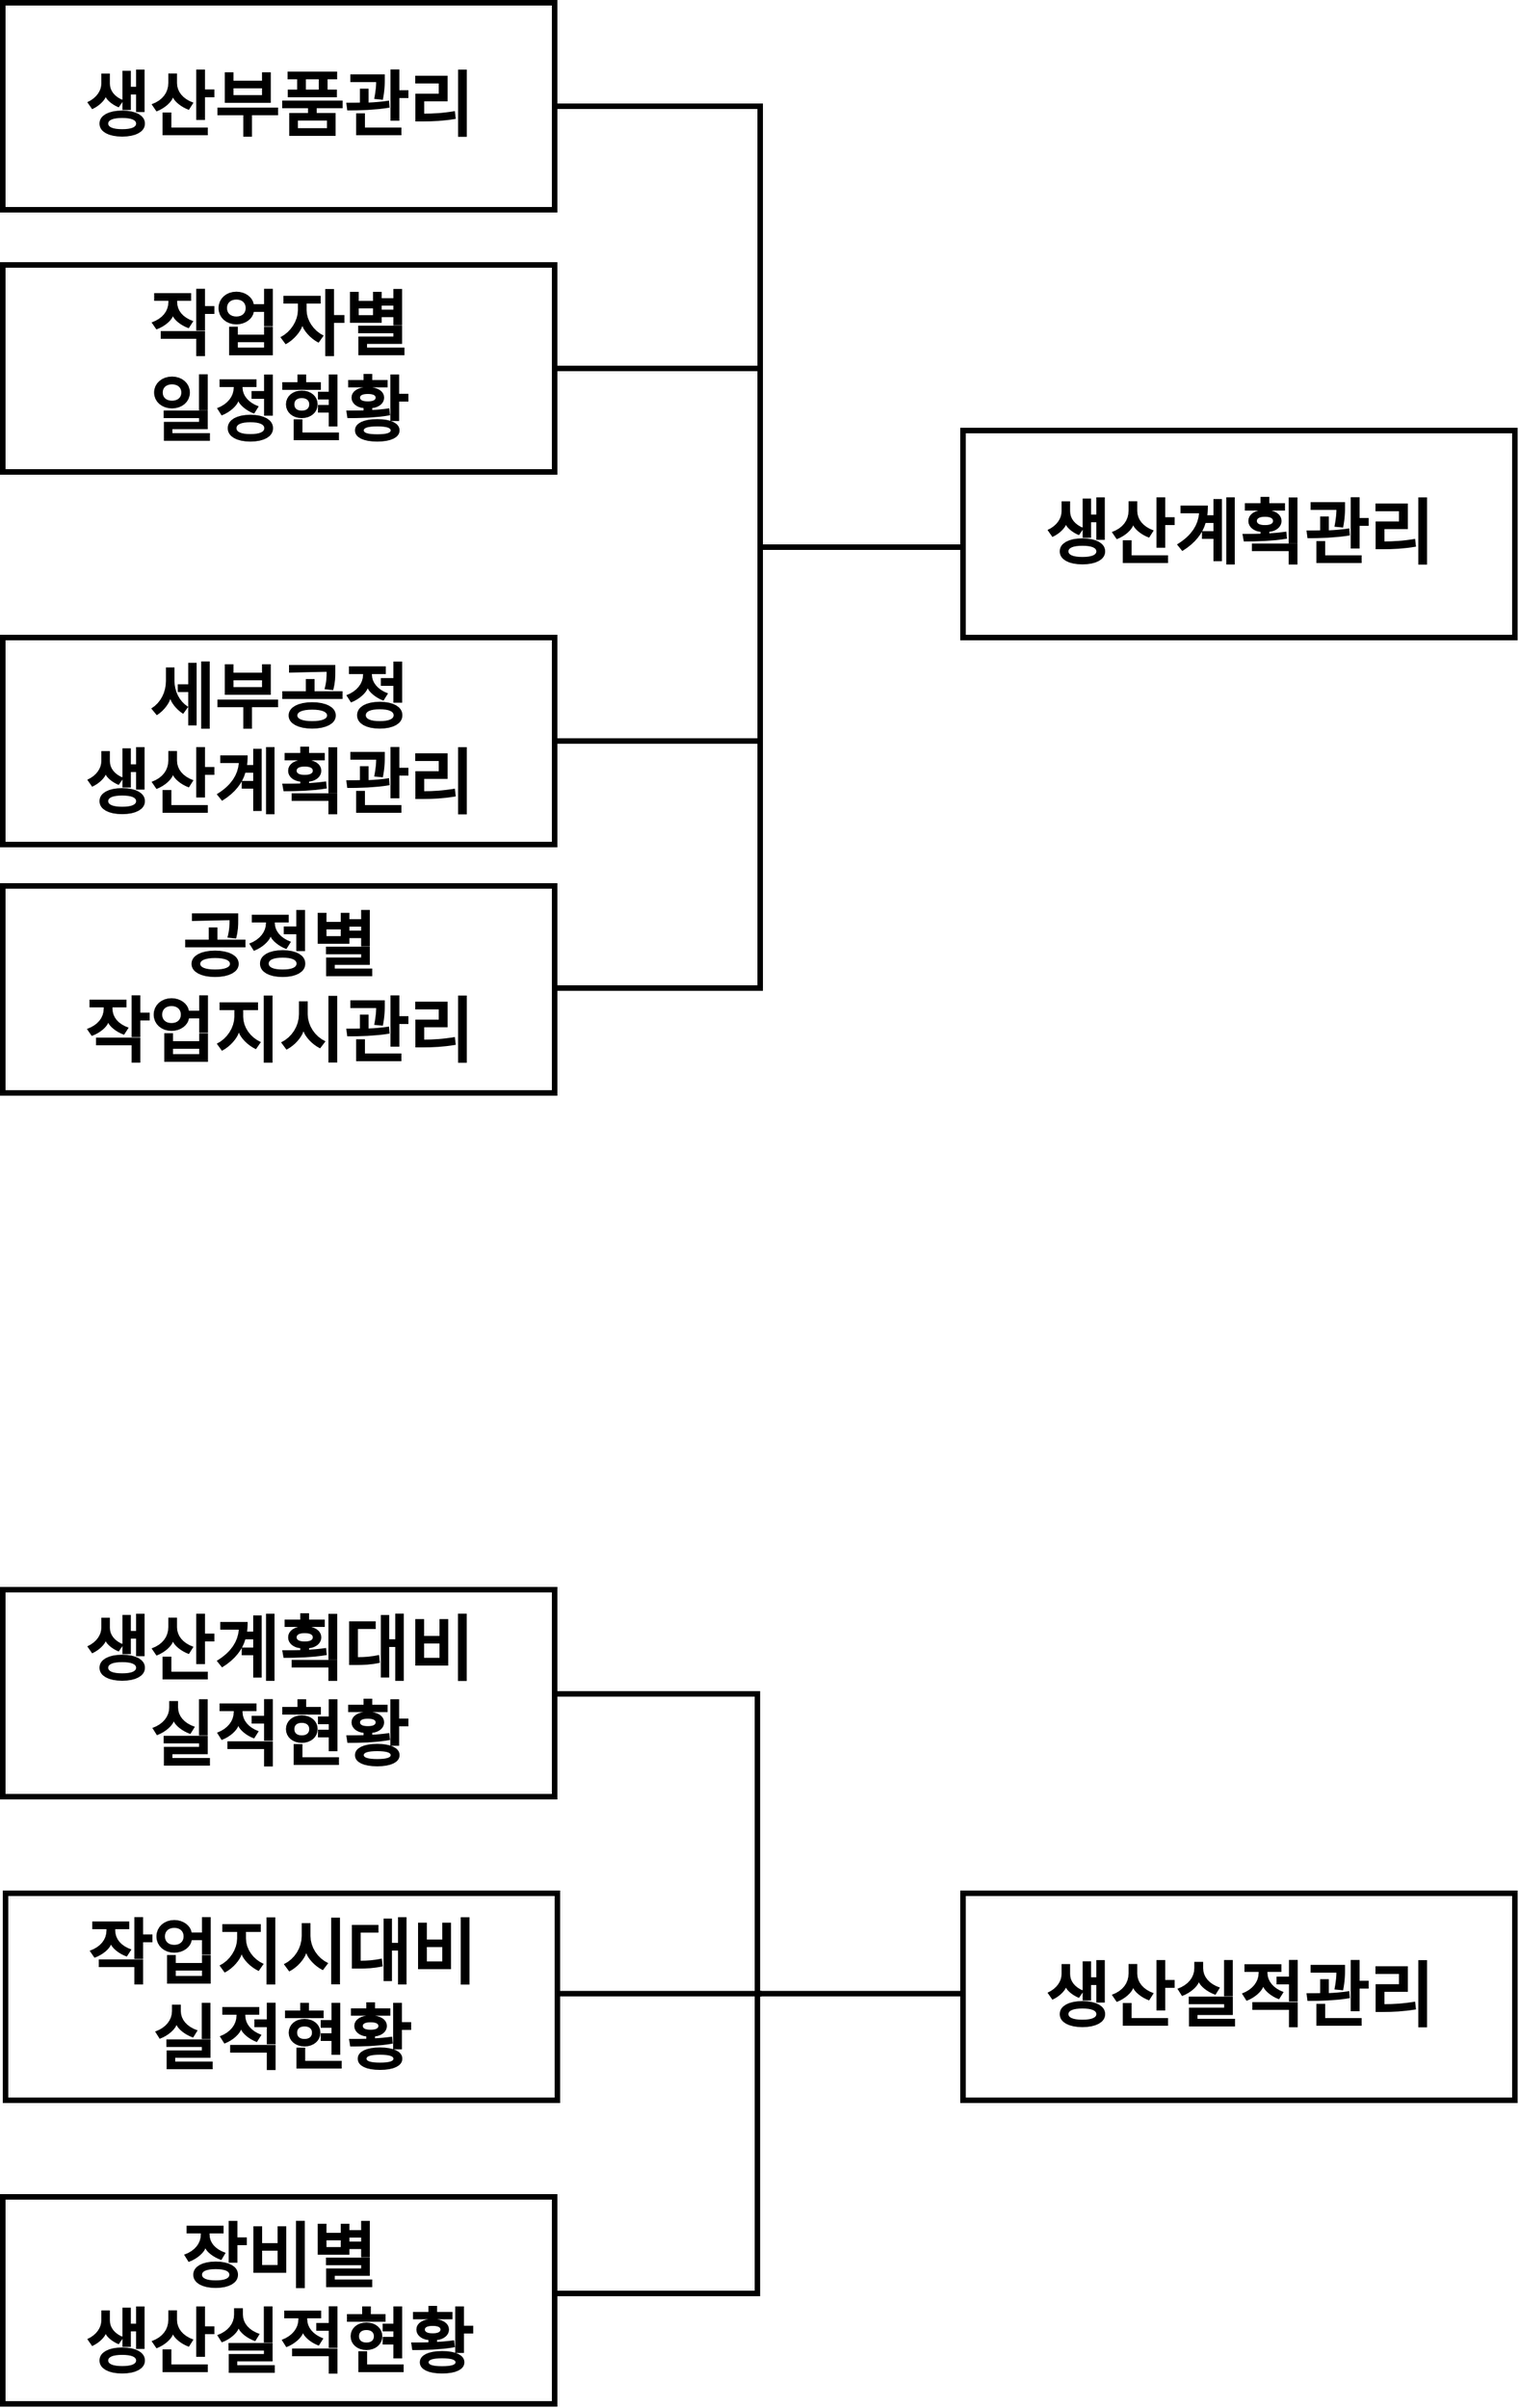 <mxfile version="23.0.2" type="github">
  <diagram id="prtHgNgQTEPvFCAcTncT" name="Page-1">
    <mxGraphModel dx="-61" dy="2266" grid="1" gridSize="10" guides="1" tooltips="1" connect="1" arrows="1" fold="1" page="1" pageScale="1" pageWidth="827" pageHeight="1169" math="0" shadow="0">
      <root>
        <mxCell id="0" />
        <mxCell id="1" parent="0" />
        <mxCell id="iL0AFEI0iZvd9HKSOmmm-253" value="" style="group" vertex="1" connectable="0" parent="1">
          <mxGeometry x="4410" y="200" width="1096" height="790" as="geometry" />
        </mxCell>
        <mxCell id="iL0AFEI0iZvd9HKSOmmm-239" value="생산계획관리" style="rounded=0;whiteSpace=wrap;html=1;fontSize=51;strokeWidth=4;fontStyle=1" vertex="1" parent="iL0AFEI0iZvd9HKSOmmm-253">
          <mxGeometry x="696" y="310" width="400" height="150" as="geometry" />
        </mxCell>
        <mxCell id="iL0AFEI0iZvd9HKSOmmm-240" value="생산부품관리" style="rounded=0;whiteSpace=wrap;html=1;fontSize=51;strokeWidth=4;fontStyle=1" vertex="1" parent="iL0AFEI0iZvd9HKSOmmm-253">
          <mxGeometry width="400" height="150" as="geometry" />
        </mxCell>
        <mxCell id="iL0AFEI0iZvd9HKSOmmm-241" value="세부공정&lt;br&gt;생산계획관리" style="rounded=0;whiteSpace=wrap;html=1;fontSize=51;strokeWidth=4;fontStyle=1" vertex="1" parent="iL0AFEI0iZvd9HKSOmmm-253">
          <mxGeometry y="460" width="400" height="150" as="geometry" />
        </mxCell>
        <mxCell id="iL0AFEI0iZvd9HKSOmmm-242" value="작업자별&lt;br&gt;일정현황" style="rounded=0;whiteSpace=wrap;html=1;fontSize=51;strokeWidth=4;fontStyle=1" vertex="1" parent="iL0AFEI0iZvd9HKSOmmm-253">
          <mxGeometry y="190" width="400" height="150" as="geometry" />
        </mxCell>
        <mxCell id="iL0AFEI0iZvd9HKSOmmm-243" value="공정별&lt;br&gt;작업지시관리" style="rounded=0;whiteSpace=wrap;html=1;fontSize=51;strokeWidth=4;fontStyle=1" vertex="1" parent="iL0AFEI0iZvd9HKSOmmm-253">
          <mxGeometry y="640" width="400" height="150" as="geometry" />
        </mxCell>
        <mxCell id="iL0AFEI0iZvd9HKSOmmm-244" value="" style="strokeWidth=4;html=1;shape=mxgraph.flowchart.annotation_2;align=left;labelPosition=right;pointerEvents=1;rotation=-180;" vertex="1" parent="iL0AFEI0iZvd9HKSOmmm-253">
          <mxGeometry x="402" y="75" width="294" height="639" as="geometry" />
        </mxCell>
        <mxCell id="iL0AFEI0iZvd9HKSOmmm-246" value="" style="line;strokeWidth=4;html=1;" vertex="1" parent="iL0AFEI0iZvd9HKSOmmm-253">
          <mxGeometry x="400" y="260" width="150" height="10" as="geometry" />
        </mxCell>
        <mxCell id="iL0AFEI0iZvd9HKSOmmm-247" value="" style="line;strokeWidth=4;html=1;" vertex="1" parent="iL0AFEI0iZvd9HKSOmmm-253">
          <mxGeometry x="400" y="530" width="150" height="10" as="geometry" />
        </mxCell>
        <mxCell id="iL0AFEI0iZvd9HKSOmmm-254" value="" style="group" vertex="1" connectable="0" parent="1">
          <mxGeometry x="4410" y="1350" width="1096" height="590" as="geometry" />
        </mxCell>
        <mxCell id="iL0AFEI0iZvd9HKSOmmm-238" value="생산실적관리" style="rounded=0;whiteSpace=wrap;html=1;fontSize=51;strokeWidth=4;fontStyle=1" vertex="1" parent="iL0AFEI0iZvd9HKSOmmm-254">
          <mxGeometry x="696" y="220" width="400" height="150" as="geometry" />
        </mxCell>
        <mxCell id="iL0AFEI0iZvd9HKSOmmm-248" value="생산계획대비&lt;br style=&quot;font-size: 51px;&quot;&gt;실적현황" style="rounded=0;whiteSpace=wrap;html=1;fontSize=51;strokeWidth=4;fontStyle=1" vertex="1" parent="iL0AFEI0iZvd9HKSOmmm-254">
          <mxGeometry width="400" height="150" as="geometry" />
        </mxCell>
        <mxCell id="iL0AFEI0iZvd9HKSOmmm-249" value="작업지시대비&lt;br style=&quot;font-size: 51px;&quot;&gt;실적현황" style="rounded=0;whiteSpace=wrap;html=1;fontSize=51;strokeWidth=4;fontStyle=1" vertex="1" parent="iL0AFEI0iZvd9HKSOmmm-254">
          <mxGeometry x="2" y="220" width="400" height="150" as="geometry" />
        </mxCell>
        <mxCell id="iL0AFEI0iZvd9HKSOmmm-250" value="장비별&lt;br style=&quot;font-size: 51px;&quot;&gt;생산실적현황" style="rounded=0;whiteSpace=wrap;html=1;fontSize=51;strokeWidth=4;fontStyle=1" vertex="1" parent="iL0AFEI0iZvd9HKSOmmm-254">
          <mxGeometry y="440" width="400" height="150" as="geometry" />
        </mxCell>
        <mxCell id="iL0AFEI0iZvd9HKSOmmm-251" value="" style="strokeWidth=4;html=1;shape=mxgraph.flowchart.annotation_2;align=left;labelPosition=right;pointerEvents=1;rotation=-180;" vertex="1" parent="iL0AFEI0iZvd9HKSOmmm-254">
          <mxGeometry x="400" y="75.5" width="294" height="434.5" as="geometry" />
        </mxCell>
        <mxCell id="iL0AFEI0iZvd9HKSOmmm-252" value="" style="line;strokeWidth=4;html=1;" vertex="1" parent="iL0AFEI0iZvd9HKSOmmm-254">
          <mxGeometry x="400" y="287.75" width="150" height="10" as="geometry" />
        </mxCell>
      </root>
    </mxGraphModel>
  </diagram>
</mxfile>
